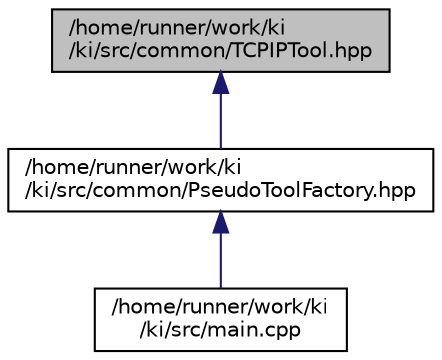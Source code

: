 digraph "/home/runner/work/ki/ki/src/common/TCPIPTool.hpp"
{
 // LATEX_PDF_SIZE
  edge [fontname="Helvetica",fontsize="10",labelfontname="Helvetica",labelfontsize="10"];
  node [fontname="Helvetica",fontsize="10",shape=record];
  Node1 [label="/home/runner/work/ki\l/ki/src/common/TCPIPTool.hpp",height=0.2,width=0.4,color="black", fillcolor="grey75", style="filled", fontcolor="black",tooltip=" "];
  Node1 -> Node2 [dir="back",color="midnightblue",fontsize="10",style="solid",fontname="Helvetica"];
  Node2 [label="/home/runner/work/ki\l/ki/src/common/PseudoToolFactory.hpp",height=0.2,width=0.4,color="black", fillcolor="white", style="filled",URL="$PseudoToolFactory_8hpp.html",tooltip=" "];
  Node2 -> Node3 [dir="back",color="midnightblue",fontsize="10",style="solid",fontname="Helvetica"];
  Node3 [label="/home/runner/work/ki\l/ki/src/main.cpp",height=0.2,width=0.4,color="black", fillcolor="white", style="filled",URL="$main_8cpp.html",tooltip=" "];
}
